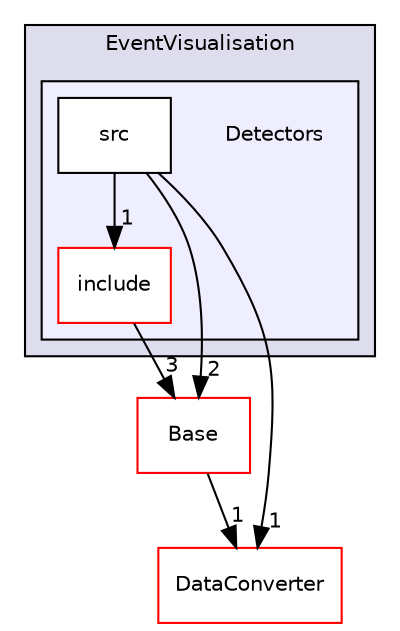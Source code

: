 digraph "/home/travis/build/AliceO2Group/AliceO2/EventVisualisation/Detectors" {
  bgcolor=transparent;
  compound=true
  node [ fontsize="10", fontname="Helvetica"];
  edge [ labelfontsize="10", labelfontname="Helvetica"];
  subgraph clusterdir_cec808b9cc531f1b0b82d26124335093 {
    graph [ bgcolor="#ddddee", pencolor="black", label="EventVisualisation" fontname="Helvetica", fontsize="10", URL="dir_cec808b9cc531f1b0b82d26124335093.html"]
  subgraph clusterdir_35dee3f7e1c059d30757a3713756b5fa {
    graph [ bgcolor="#eeeeff", pencolor="black", label="" URL="dir_35dee3f7e1c059d30757a3713756b5fa.html"];
    dir_35dee3f7e1c059d30757a3713756b5fa [shape=plaintext label="Detectors"];
    dir_602baa6aab3b3a5652c08a031099d9d2 [shape=box label="include" color="red" fillcolor="white" style="filled" URL="dir_602baa6aab3b3a5652c08a031099d9d2.html"];
    dir_cb94e78248ab661d8e8a2d8fc77d3bc9 [shape=box label="src" color="black" fillcolor="white" style="filled" URL="dir_cb94e78248ab661d8e8a2d8fc77d3bc9.html"];
  }
  }
  dir_208625f00d209be0faef0a73219d1e69 [shape=box label="DataConverter" color="red" URL="dir_208625f00d209be0faef0a73219d1e69.html"];
  dir_aefce7a2bfca35990ebbcc105bbcfa2a [shape=box label="Base" color="red" URL="dir_aefce7a2bfca35990ebbcc105bbcfa2a.html"];
  dir_aefce7a2bfca35990ebbcc105bbcfa2a->dir_208625f00d209be0faef0a73219d1e69 [headlabel="1", labeldistance=1.5 headhref="dir_000112_000390.html"];
  dir_cb94e78248ab661d8e8a2d8fc77d3bc9->dir_208625f00d209be0faef0a73219d1e69 [headlabel="1", labeldistance=1.5 headhref="dir_000397_000390.html"];
  dir_cb94e78248ab661d8e8a2d8fc77d3bc9->dir_aefce7a2bfca35990ebbcc105bbcfa2a [headlabel="2", labeldistance=1.5 headhref="dir_000397_000112.html"];
  dir_cb94e78248ab661d8e8a2d8fc77d3bc9->dir_602baa6aab3b3a5652c08a031099d9d2 [headlabel="1", labeldistance=1.5 headhref="dir_000397_000395.html"];
  dir_602baa6aab3b3a5652c08a031099d9d2->dir_aefce7a2bfca35990ebbcc105bbcfa2a [headlabel="3", labeldistance=1.5 headhref="dir_000395_000112.html"];
}
